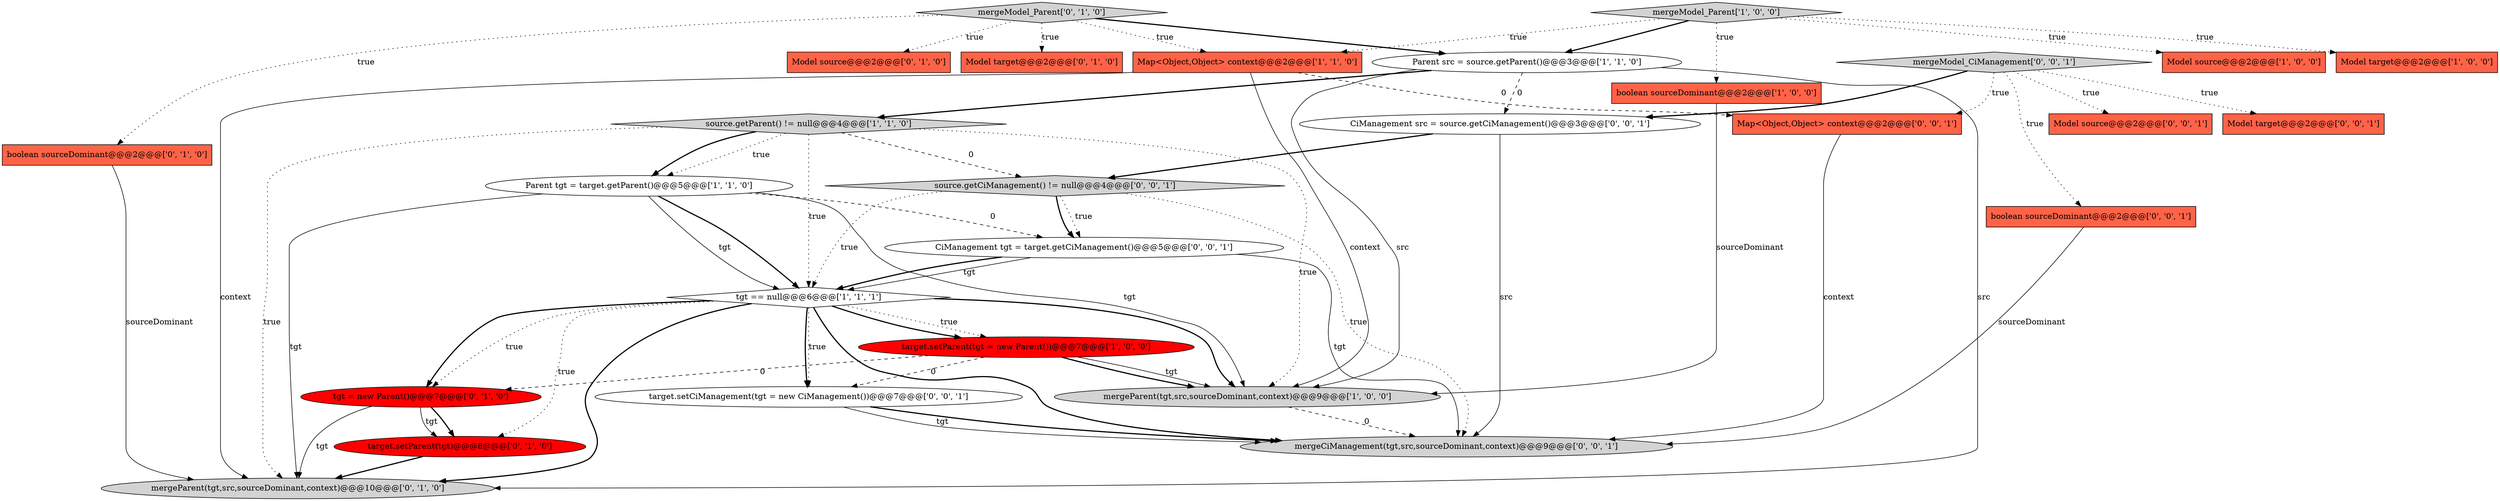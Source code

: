 digraph {
16 [style = filled, label = "mergeModel_Parent['0', '1', '0']", fillcolor = lightgray, shape = diamond image = "AAA0AAABBB2BBB"];
4 [style = filled, label = "mergeModel_Parent['1', '0', '0']", fillcolor = lightgray, shape = diamond image = "AAA0AAABBB1BBB"];
21 [style = filled, label = "Model source@@@2@@@['0', '0', '1']", fillcolor = tomato, shape = box image = "AAA0AAABBB3BBB"];
26 [style = filled, label = "mergeCiManagement(tgt,src,sourceDominant,context)@@@9@@@['0', '0', '1']", fillcolor = lightgray, shape = ellipse image = "AAA0AAABBB3BBB"];
3 [style = filled, label = "Parent tgt = target.getParent()@@@5@@@['1', '1', '0']", fillcolor = white, shape = ellipse image = "AAA0AAABBB1BBB"];
13 [style = filled, label = "mergeParent(tgt,src,sourceDominant,context)@@@10@@@['0', '1', '0']", fillcolor = lightgray, shape = ellipse image = "AAA0AAABBB2BBB"];
0 [style = filled, label = "boolean sourceDominant@@@2@@@['1', '0', '0']", fillcolor = tomato, shape = box image = "AAA0AAABBB1BBB"];
1 [style = filled, label = "Parent src = source.getParent()@@@3@@@['1', '1', '0']", fillcolor = white, shape = ellipse image = "AAA0AAABBB1BBB"];
10 [style = filled, label = "mergeParent(tgt,src,sourceDominant,context)@@@9@@@['1', '0', '0']", fillcolor = lightgray, shape = ellipse image = "AAA0AAABBB1BBB"];
24 [style = filled, label = "target.setCiManagement(tgt = new CiManagement())@@@7@@@['0', '0', '1']", fillcolor = white, shape = ellipse image = "AAA0AAABBB3BBB"];
17 [style = filled, label = "tgt = new Parent()@@@7@@@['0', '1', '0']", fillcolor = red, shape = ellipse image = "AAA1AAABBB2BBB"];
7 [style = filled, label = "target.setParent(tgt = new Parent())@@@7@@@['1', '0', '0']", fillcolor = red, shape = ellipse image = "AAA1AAABBB1BBB"];
22 [style = filled, label = "CiManagement src = source.getCiManagement()@@@3@@@['0', '0', '1']", fillcolor = white, shape = ellipse image = "AAA0AAABBB3BBB"];
19 [style = filled, label = "source.getCiManagement() != null@@@4@@@['0', '0', '1']", fillcolor = lightgray, shape = diamond image = "AAA0AAABBB3BBB"];
6 [style = filled, label = "source.getParent() != null@@@4@@@['1', '1', '0']", fillcolor = lightgray, shape = diamond image = "AAA0AAABBB1BBB"];
27 [style = filled, label = "mergeModel_CiManagement['0', '0', '1']", fillcolor = lightgray, shape = diamond image = "AAA0AAABBB3BBB"];
12 [style = filled, label = "target.setParent(tgt)@@@8@@@['0', '1', '0']", fillcolor = red, shape = ellipse image = "AAA1AAABBB2BBB"];
20 [style = filled, label = "Model target@@@2@@@['0', '0', '1']", fillcolor = tomato, shape = box image = "AAA0AAABBB3BBB"];
25 [style = filled, label = "Map<Object,Object> context@@@2@@@['0', '0', '1']", fillcolor = tomato, shape = box image = "AAA0AAABBB3BBB"];
8 [style = filled, label = "Model source@@@2@@@['1', '0', '0']", fillcolor = tomato, shape = box image = "AAA0AAABBB1BBB"];
2 [style = filled, label = "tgt == null@@@6@@@['1', '1', '1']", fillcolor = white, shape = diamond image = "AAA0AAABBB1BBB"];
15 [style = filled, label = "Model source@@@2@@@['0', '1', '0']", fillcolor = tomato, shape = box image = "AAA0AAABBB2BBB"];
18 [style = filled, label = "boolean sourceDominant@@@2@@@['0', '0', '1']", fillcolor = tomato, shape = box image = "AAA0AAABBB3BBB"];
14 [style = filled, label = "Model target@@@2@@@['0', '1', '0']", fillcolor = tomato, shape = box image = "AAA0AAABBB2BBB"];
5 [style = filled, label = "Model target@@@2@@@['1', '0', '0']", fillcolor = tomato, shape = box image = "AAA0AAABBB1BBB"];
11 [style = filled, label = "boolean sourceDominant@@@2@@@['0', '1', '0']", fillcolor = tomato, shape = box image = "AAA0AAABBB2BBB"];
23 [style = filled, label = "CiManagement tgt = target.getCiManagement()@@@5@@@['0', '0', '1']", fillcolor = white, shape = ellipse image = "AAA0AAABBB3BBB"];
9 [style = filled, label = "Map<Object,Object> context@@@2@@@['1', '1', '0']", fillcolor = tomato, shape = box image = "AAA0AAABBB1BBB"];
2->17 [style = bold, label=""];
6->3 [style = bold, label=""];
4->5 [style = dotted, label="true"];
9->13 [style = solid, label="context"];
1->13 [style = solid, label="src"];
2->26 [style = bold, label=""];
16->9 [style = dotted, label="true"];
27->25 [style = dotted, label="true"];
22->19 [style = bold, label=""];
1->10 [style = solid, label="src"];
3->10 [style = solid, label="tgt"];
7->10 [style = bold, label=""];
19->2 [style = dotted, label="true"];
7->17 [style = dashed, label="0"];
2->24 [style = dotted, label="true"];
6->13 [style = dotted, label="true"];
4->0 [style = dotted, label="true"];
2->17 [style = dotted, label="true"];
3->2 [style = solid, label="tgt"];
4->8 [style = dotted, label="true"];
19->23 [style = dotted, label="true"];
27->21 [style = dotted, label="true"];
9->10 [style = solid, label="context"];
2->10 [style = bold, label=""];
27->22 [style = bold, label=""];
25->26 [style = solid, label="context"];
3->13 [style = solid, label="tgt"];
17->13 [style = solid, label="tgt"];
11->13 [style = solid, label="sourceDominant"];
1->22 [style = dashed, label="0"];
2->13 [style = bold, label=""];
6->10 [style = dotted, label="true"];
3->23 [style = dashed, label="0"];
12->13 [style = bold, label=""];
24->26 [style = bold, label=""];
17->12 [style = bold, label=""];
1->6 [style = bold, label=""];
6->2 [style = dotted, label="true"];
10->26 [style = dashed, label="0"];
18->26 [style = solid, label="sourceDominant"];
23->2 [style = solid, label="tgt"];
3->2 [style = bold, label=""];
0->10 [style = solid, label="sourceDominant"];
16->1 [style = bold, label=""];
7->24 [style = dashed, label="0"];
27->20 [style = dotted, label="true"];
19->23 [style = bold, label=""];
2->7 [style = dotted, label="true"];
24->26 [style = solid, label="tgt"];
16->14 [style = dotted, label="true"];
9->25 [style = dashed, label="0"];
7->10 [style = solid, label="tgt"];
6->19 [style = dashed, label="0"];
17->12 [style = solid, label="tgt"];
2->12 [style = dotted, label="true"];
4->1 [style = bold, label=""];
23->2 [style = bold, label=""];
23->26 [style = solid, label="tgt"];
2->7 [style = bold, label=""];
2->24 [style = bold, label=""];
4->9 [style = dotted, label="true"];
6->3 [style = dotted, label="true"];
16->11 [style = dotted, label="true"];
27->18 [style = dotted, label="true"];
22->26 [style = solid, label="src"];
19->26 [style = dotted, label="true"];
16->15 [style = dotted, label="true"];
}
